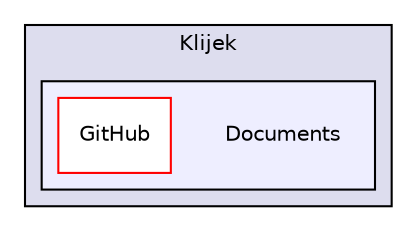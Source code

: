 digraph "C:/Users/Klijek/Documents" {
  compound=true
  node [ fontsize="10", fontname="Helvetica"];
  edge [ labelfontsize="10", labelfontname="Helvetica"];
  subgraph clusterdir_f2840eca8a3d7b085562f6671631a968 {
    graph [ bgcolor="#ddddee", pencolor="black", label="Klijek" fontname="Helvetica", fontsize="10", URL="dir_f2840eca8a3d7b085562f6671631a968.html"]
  subgraph clusterdir_2caf4085448c2e28890bd3eab8c0a39f {
    graph [ bgcolor="#eeeeff", pencolor="black", label="" URL="dir_2caf4085448c2e28890bd3eab8c0a39f.html"];
    dir_2caf4085448c2e28890bd3eab8c0a39f [shape=plaintext label="Documents"];
    dir_582fd6dc39201e627984718ec644327f [shape=box label="GitHub" color="red" fillcolor="white" style="filled" URL="dir_582fd6dc39201e627984718ec644327f.html"];
  }
  }
}
